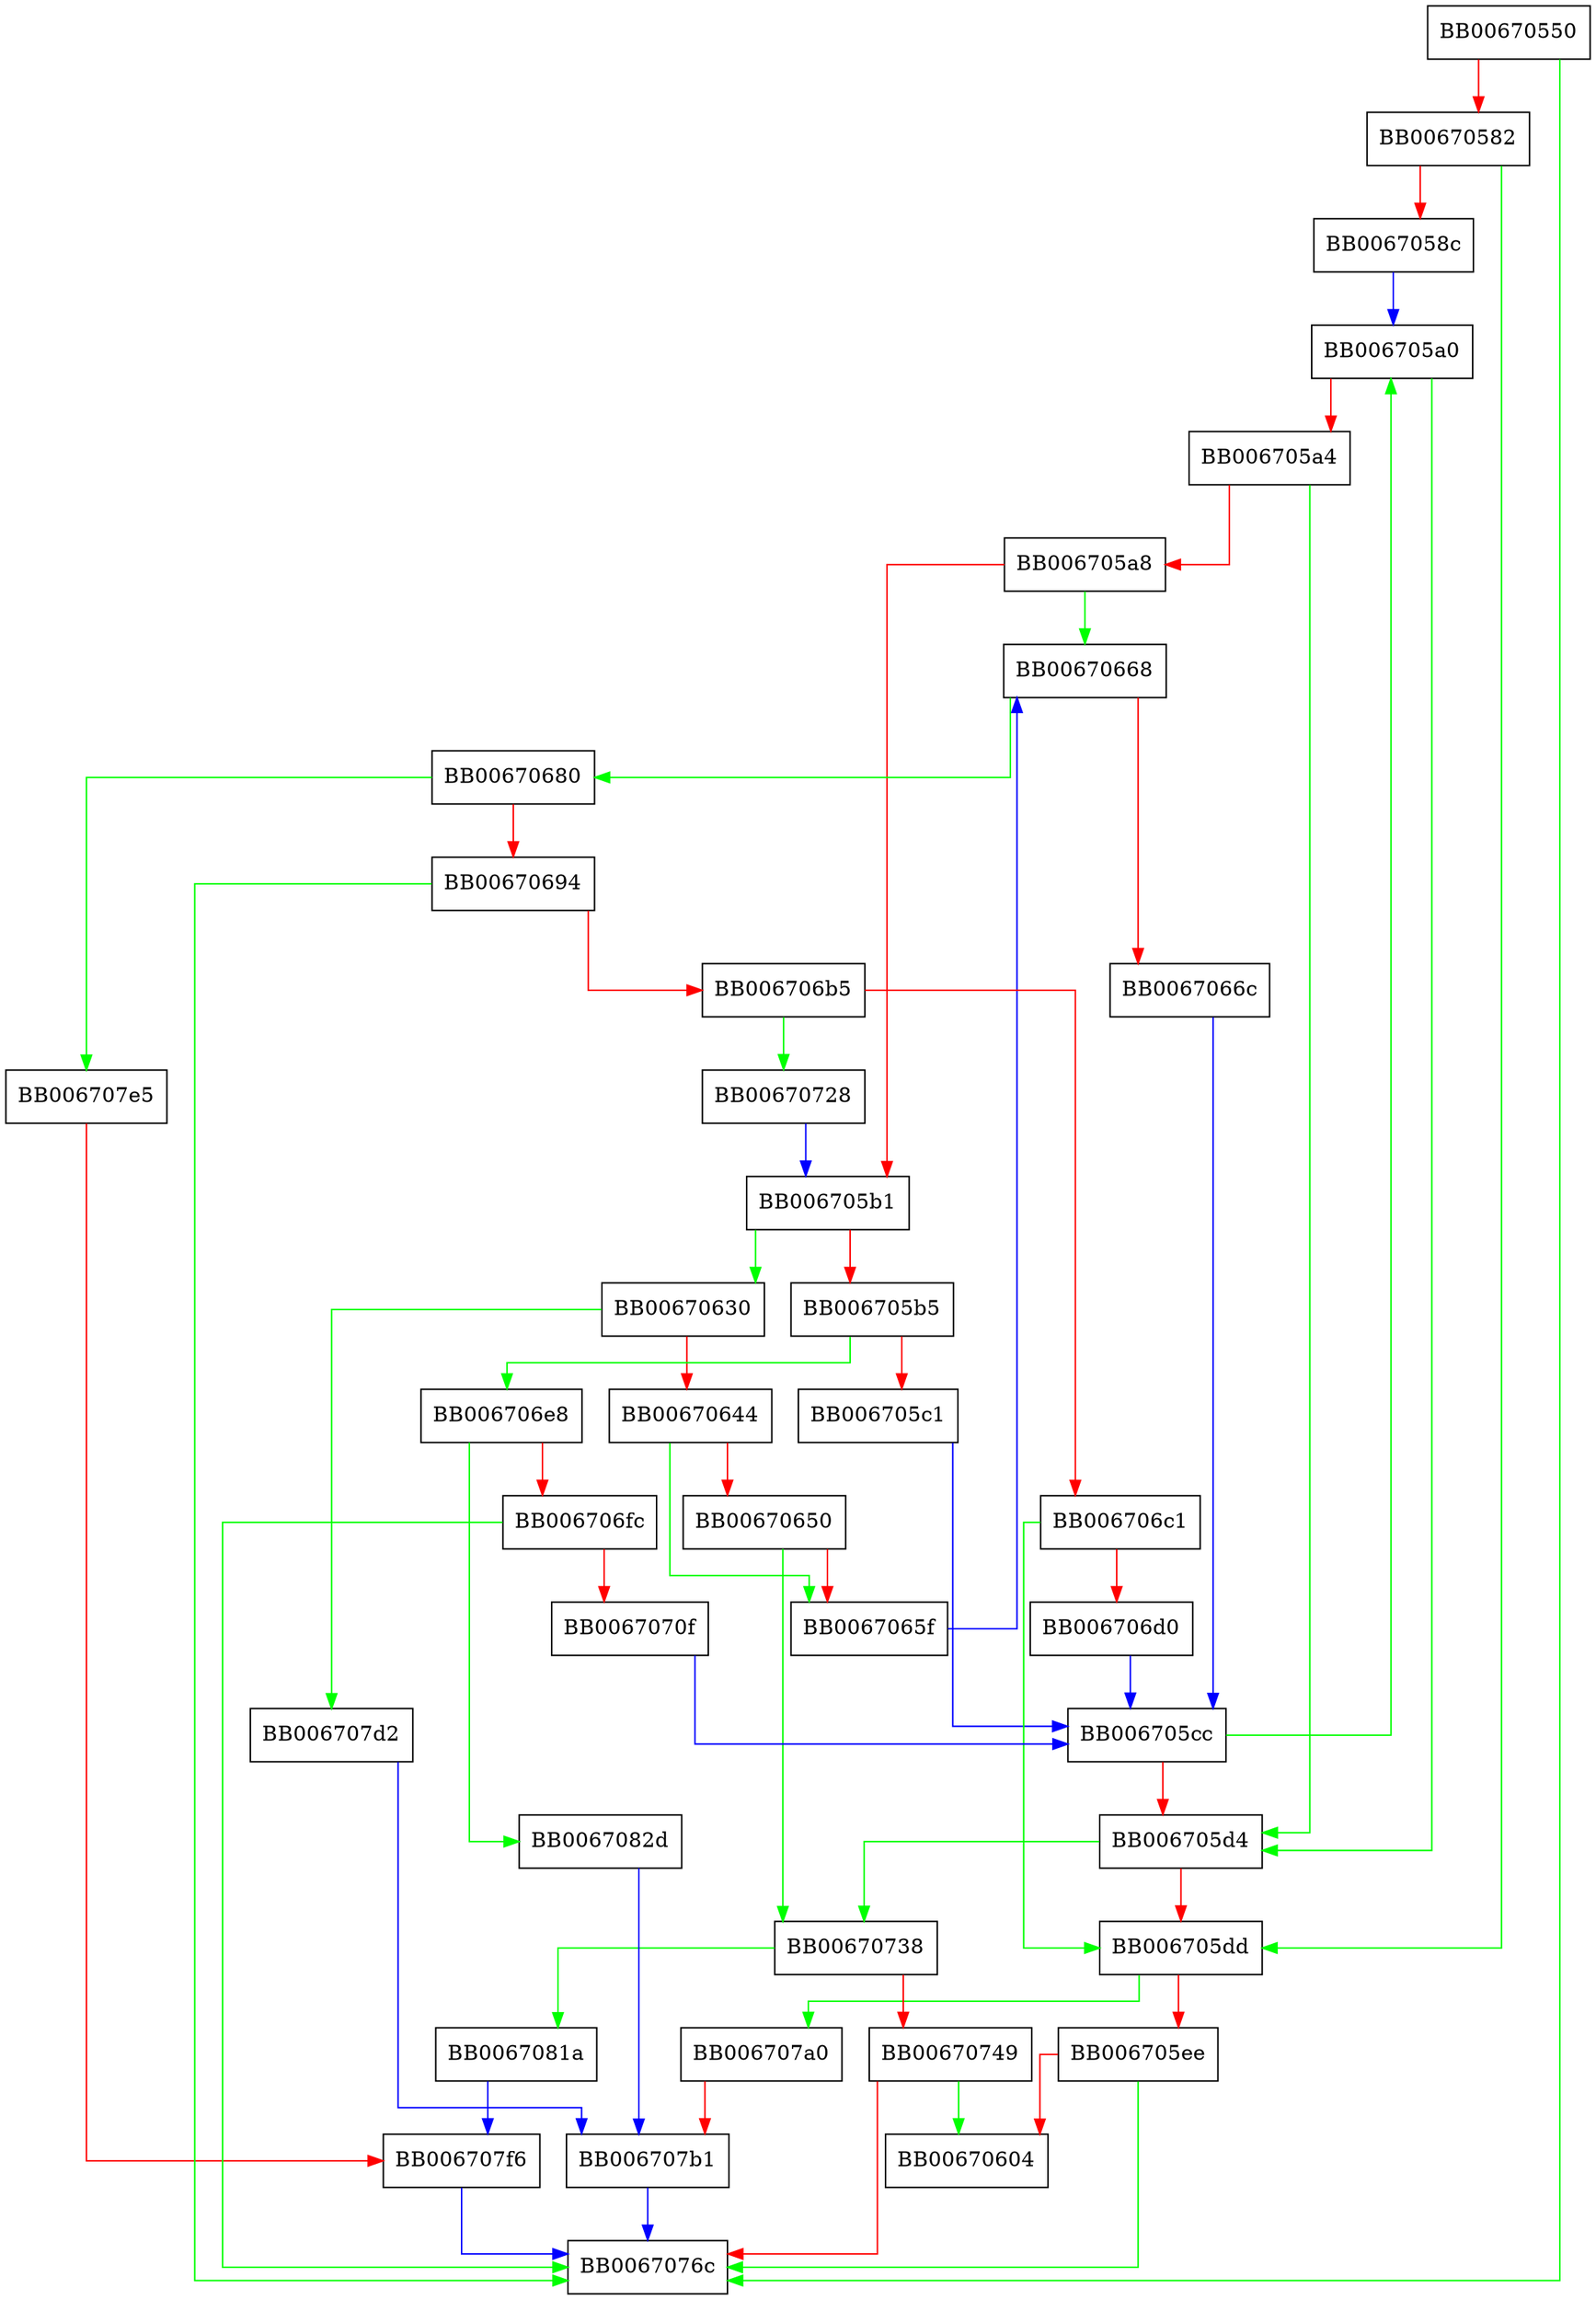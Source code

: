 digraph X509V3_parse_list {
  node [shape="box"];
  graph [splines=ortho];
  BB00670550 -> BB0067076c [color="green"];
  BB00670550 -> BB00670582 [color="red"];
  BB00670582 -> BB006705dd [color="green"];
  BB00670582 -> BB0067058c [color="red"];
  BB0067058c -> BB006705a0 [color="blue"];
  BB006705a0 -> BB006705d4 [color="green"];
  BB006705a0 -> BB006705a4 [color="red"];
  BB006705a4 -> BB006705d4 [color="green"];
  BB006705a4 -> BB006705a8 [color="red"];
  BB006705a8 -> BB00670668 [color="green"];
  BB006705a8 -> BB006705b1 [color="red"];
  BB006705b1 -> BB00670630 [color="green"];
  BB006705b1 -> BB006705b5 [color="red"];
  BB006705b5 -> BB006706e8 [color="green"];
  BB006705b5 -> BB006705c1 [color="red"];
  BB006705c1 -> BB006705cc [color="blue"];
  BB006705cc -> BB006705a0 [color="green"];
  BB006705cc -> BB006705d4 [color="red"];
  BB006705d4 -> BB00670738 [color="green"];
  BB006705d4 -> BB006705dd [color="red"];
  BB006705dd -> BB006707a0 [color="green"];
  BB006705dd -> BB006705ee [color="red"];
  BB006705ee -> BB0067076c [color="green"];
  BB006705ee -> BB00670604 [color="red"];
  BB00670630 -> BB006707d2 [color="green"];
  BB00670630 -> BB00670644 [color="red"];
  BB00670644 -> BB0067065f [color="green"];
  BB00670644 -> BB00670650 [color="red"];
  BB00670650 -> BB00670738 [color="green"];
  BB00670650 -> BB0067065f [color="red"];
  BB0067065f -> BB00670668 [color="blue"];
  BB00670668 -> BB00670680 [color="green"];
  BB00670668 -> BB0067066c [color="red"];
  BB0067066c -> BB006705cc [color="blue"];
  BB00670680 -> BB006707e5 [color="green"];
  BB00670680 -> BB00670694 [color="red"];
  BB00670694 -> BB0067076c [color="green"];
  BB00670694 -> BB006706b5 [color="red"];
  BB006706b5 -> BB00670728 [color="green"];
  BB006706b5 -> BB006706c1 [color="red"];
  BB006706c1 -> BB006705dd [color="green"];
  BB006706c1 -> BB006706d0 [color="red"];
  BB006706d0 -> BB006705cc [color="blue"];
  BB006706e8 -> BB0067082d [color="green"];
  BB006706e8 -> BB006706fc [color="red"];
  BB006706fc -> BB0067076c [color="green"];
  BB006706fc -> BB0067070f [color="red"];
  BB0067070f -> BB006705cc [color="blue"];
  BB00670728 -> BB006705b1 [color="blue"];
  BB00670738 -> BB0067081a [color="green"];
  BB00670738 -> BB00670749 [color="red"];
  BB00670749 -> BB00670604 [color="green"];
  BB00670749 -> BB0067076c [color="red"];
  BB006707a0 -> BB006707b1 [color="red"];
  BB006707b1 -> BB0067076c [color="blue"];
  BB006707d2 -> BB006707b1 [color="blue"];
  BB006707e5 -> BB006707f6 [color="red"];
  BB006707f6 -> BB0067076c [color="blue"];
  BB0067081a -> BB006707f6 [color="blue"];
  BB0067082d -> BB006707b1 [color="blue"];
}